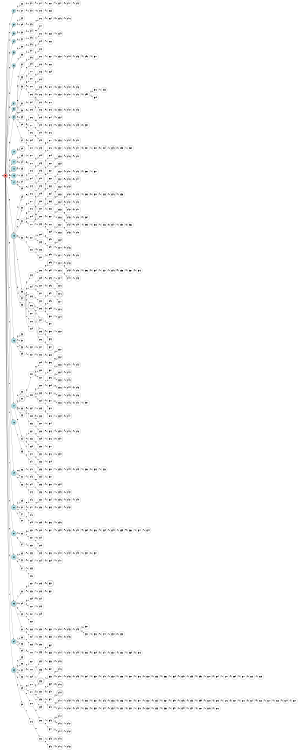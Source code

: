 digraph APTAALF {
__start0 [style = invis, shape = none, label = "", width = 0, height = 0];

rankdir=LR;
size="8,5";

s0 [style="filled", color="black", fillcolor="#ff817b" shape="circle", label="q0"];
s1 [style="filled", color="black", fillcolor="powderblue" shape="circle", label="q1"];
s2 [style="filled", color="black", fillcolor="powderblue" shape="circle", label="q2"];
s3 [style="filled", color="black", fillcolor="powderblue" shape="circle", label="q3"];
s4 [style="filled", color="black", fillcolor="powderblue" shape="circle", label="q4"];
s5 [style="filled", color="black", fillcolor="powderblue" shape="circle", label="q5"];
s6 [style="filled", color="black", fillcolor="powderblue" shape="circle", label="q6"];
s7 [style="filled", color="black", fillcolor="powderblue" shape="circle", label="q7"];
s8 [style="filled", color="black", fillcolor="powderblue" shape="circle", label="q8"];
s9 [style="filled", color="black", fillcolor="powderblue" shape="circle", label="q9"];
s10 [style="filled", color="black", fillcolor="powderblue" shape="circle", label="q10"];
s11 [style="filled", color="black", fillcolor="powderblue" shape="circle", label="q11"];
s12 [style="rounded,filled", color="black", fillcolor="powderblue" shape="doublecircle", label="q12"];
s13 [style="filled", color="black", fillcolor="powderblue" shape="circle", label="q13"];
s14 [style="filled", color="black", fillcolor="powderblue" shape="circle", label="q14"];
s15 [style="rounded,filled", color="black", fillcolor="powderblue" shape="doublecircle", label="q15"];
s16 [style="filled", color="black", fillcolor="powderblue" shape="circle", label="q16"];
s17 [style="filled", color="black", fillcolor="powderblue" shape="circle", label="q17"];
s18 [style="filled", color="black", fillcolor="powderblue" shape="circle", label="q18"];
s19 [style="filled", color="black", fillcolor="powderblue" shape="circle", label="q19"];
s20 [style="filled", color="black", fillcolor="powderblue" shape="circle", label="q20"];
s21 [style="filled", color="black", fillcolor="powderblue" shape="circle", label="q21"];
s22 [style="filled", color="black", fillcolor="powderblue" shape="circle", label="q22"];
s23 [style="rounded,filled", color="black", fillcolor="powderblue" shape="doublecircle", label="q23"];
s24 [style="filled", color="black", fillcolor="powderblue" shape="circle", label="q24"];
s25 [style="filled", color="black", fillcolor="powderblue" shape="circle", label="q25"];
s26 [style="filled", color="black", fillcolor="white" shape="circle", label="q26"];
s27 [style="filled", color="black", fillcolor="white" shape="circle", label="q27"];
s28 [style="filled", color="black", fillcolor="white" shape="circle", label="q28"];
s29 [style="filled", color="black", fillcolor="white" shape="circle", label="q29"];
s30 [style="filled", color="black", fillcolor="white" shape="circle", label="q30"];
s31 [style="filled", color="black", fillcolor="white" shape="circle", label="q31"];
s32 [style="filled", color="black", fillcolor="white" shape="circle", label="q32"];
s33 [style="filled", color="black", fillcolor="white" shape="circle", label="q33"];
s34 [style="filled", color="black", fillcolor="white" shape="circle", label="q34"];
s35 [style="filled", color="black", fillcolor="white" shape="circle", label="q35"];
s36 [style="filled", color="black", fillcolor="white" shape="circle", label="q36"];
s37 [style="filled", color="black", fillcolor="white" shape="circle", label="q37"];
s38 [style="filled", color="black", fillcolor="white" shape="circle", label="q38"];
s39 [style="filled", color="black", fillcolor="white" shape="circle", label="q39"];
s40 [style="filled", color="black", fillcolor="white" shape="circle", label="q40"];
s41 [style="filled", color="black", fillcolor="white" shape="circle", label="q41"];
s42 [style="rounded,filled", color="black", fillcolor="white" shape="doublecircle", label="q42"];
s43 [style="filled", color="black", fillcolor="white" shape="circle", label="q43"];
s44 [style="filled", color="black", fillcolor="white" shape="circle", label="q44"];
s45 [style="filled", color="black", fillcolor="white" shape="circle", label="q45"];
s46 [style="filled", color="black", fillcolor="white" shape="circle", label="q46"];
s47 [style="filled", color="black", fillcolor="white" shape="circle", label="q47"];
s48 [style="filled", color="black", fillcolor="white" shape="circle", label="q48"];
s49 [style="filled", color="black", fillcolor="white" shape="circle", label="q49"];
s50 [style="filled", color="black", fillcolor="white" shape="circle", label="q50"];
s51 [style="filled", color="black", fillcolor="white" shape="circle", label="q51"];
s52 [style="filled", color="black", fillcolor="white" shape="circle", label="q52"];
s53 [style="filled", color="black", fillcolor="white" shape="circle", label="q53"];
s54 [style="filled", color="black", fillcolor="white" shape="circle", label="q54"];
s55 [style="filled", color="black", fillcolor="white" shape="circle", label="q55"];
s56 [style="filled", color="black", fillcolor="white" shape="circle", label="q56"];
s57 [style="filled", color="black", fillcolor="white" shape="circle", label="q57"];
s58 [style="filled", color="black", fillcolor="white" shape="circle", label="q58"];
s59 [style="filled", color="black", fillcolor="white" shape="circle", label="q59"];
s60 [style="filled", color="black", fillcolor="white" shape="circle", label="q60"];
s61 [style="rounded,filled", color="black", fillcolor="white" shape="doublecircle", label="q61"];
s62 [style="filled", color="black", fillcolor="white" shape="circle", label="q62"];
s63 [style="filled", color="black", fillcolor="white" shape="circle", label="q63"];
s64 [style="filled", color="black", fillcolor="white" shape="circle", label="q64"];
s65 [style="filled", color="black", fillcolor="white" shape="circle", label="q65"];
s66 [style="filled", color="black", fillcolor="white" shape="circle", label="q66"];
s67 [style="filled", color="black", fillcolor="white" shape="circle", label="q67"];
s68 [style="filled", color="black", fillcolor="white" shape="circle", label="q68"];
s69 [style="filled", color="black", fillcolor="white" shape="circle", label="q69"];
s70 [style="filled", color="black", fillcolor="white" shape="circle", label="q70"];
s71 [style="filled", color="black", fillcolor="white" shape="circle", label="q71"];
s72 [style="filled", color="black", fillcolor="white" shape="circle", label="q72"];
s73 [style="filled", color="black", fillcolor="white" shape="circle", label="q73"];
s74 [style="filled", color="black", fillcolor="white" shape="circle", label="q74"];
s75 [style="filled", color="black", fillcolor="white" shape="circle", label="q75"];
s76 [style="filled", color="black", fillcolor="white" shape="circle", label="q76"];
s77 [style="filled", color="black", fillcolor="white" shape="circle", label="q77"];
s78 [style="filled", color="black", fillcolor="white" shape="circle", label="q78"];
s79 [style="filled", color="black", fillcolor="white" shape="circle", label="q79"];
s80 [style="filled", color="black", fillcolor="white" shape="circle", label="q80"];
s81 [style="filled", color="black", fillcolor="white" shape="circle", label="q81"];
s82 [style="filled", color="black", fillcolor="white" shape="circle", label="q82"];
s83 [style="filled", color="black", fillcolor="white" shape="circle", label="q83"];
s84 [style="filled", color="black", fillcolor="white" shape="circle", label="q84"];
s85 [style="filled", color="black", fillcolor="white" shape="circle", label="q85"];
s86 [style="filled", color="black", fillcolor="white" shape="circle", label="q86"];
s87 [style="filled", color="black", fillcolor="white" shape="circle", label="q87"];
s88 [style="filled", color="black", fillcolor="white" shape="circle", label="q88"];
s89 [style="filled", color="black", fillcolor="white" shape="circle", label="q89"];
s90 [style="filled", color="black", fillcolor="white" shape="circle", label="q90"];
s91 [style="filled", color="black", fillcolor="white" shape="circle", label="q91"];
s92 [style="filled", color="black", fillcolor="white" shape="circle", label="q92"];
s93 [style="filled", color="black", fillcolor="white" shape="circle", label="q93"];
s94 [style="filled", color="black", fillcolor="white" shape="circle", label="q94"];
s95 [style="filled", color="black", fillcolor="white" shape="circle", label="q95"];
s96 [style="filled", color="black", fillcolor="white" shape="circle", label="q96"];
s97 [style="filled", color="black", fillcolor="white" shape="circle", label="q97"];
s98 [style="filled", color="black", fillcolor="white" shape="circle", label="q98"];
s99 [style="filled", color="black", fillcolor="white" shape="circle", label="q99"];
s100 [style="filled", color="black", fillcolor="white" shape="circle", label="q100"];
s101 [style="filled", color="black", fillcolor="white" shape="circle", label="q101"];
s102 [style="filled", color="black", fillcolor="white" shape="circle", label="q102"];
s103 [style="filled", color="black", fillcolor="white" shape="circle", label="q103"];
s104 [style="filled", color="black", fillcolor="white" shape="circle", label="q104"];
s105 [style="filled", color="black", fillcolor="white" shape="circle", label="q105"];
s106 [style="filled", color="black", fillcolor="white" shape="circle", label="q106"];
s107 [style="filled", color="black", fillcolor="white" shape="circle", label="q107"];
s108 [style="filled", color="black", fillcolor="white" shape="circle", label="q108"];
s109 [style="filled", color="black", fillcolor="white" shape="circle", label="q109"];
s110 [style="filled", color="black", fillcolor="white" shape="circle", label="q110"];
s111 [style="filled", color="black", fillcolor="white" shape="circle", label="q111"];
s112 [style="filled", color="black", fillcolor="white" shape="circle", label="q112"];
s113 [style="filled", color="black", fillcolor="white" shape="circle", label="q113"];
s114 [style="filled", color="black", fillcolor="white" shape="circle", label="q114"];
s115 [style="filled", color="black", fillcolor="white" shape="circle", label="q115"];
s116 [style="filled", color="black", fillcolor="white" shape="circle", label="q116"];
s117 [style="filled", color="black", fillcolor="white" shape="circle", label="q117"];
s118 [style="filled", color="black", fillcolor="white" shape="circle", label="q118"];
s119 [style="filled", color="black", fillcolor="white" shape="circle", label="q119"];
s120 [style="filled", color="black", fillcolor="white" shape="circle", label="q120"];
s121 [style="filled", color="black", fillcolor="white" shape="circle", label="q121"];
s122 [style="filled", color="black", fillcolor="white" shape="circle", label="q122"];
s123 [style="filled", color="black", fillcolor="white" shape="circle", label="q123"];
s124 [style="filled", color="black", fillcolor="white" shape="circle", label="q124"];
s125 [style="filled", color="black", fillcolor="white" shape="circle", label="q125"];
s126 [style="rounded,filled", color="black", fillcolor="white" shape="doublecircle", label="q126"];
s127 [style="filled", color="black", fillcolor="white" shape="circle", label="q127"];
s128 [style="filled", color="black", fillcolor="white" shape="circle", label="q128"];
s129 [style="filled", color="black", fillcolor="white" shape="circle", label="q129"];
s130 [style="filled", color="black", fillcolor="white" shape="circle", label="q130"];
s131 [style="filled", color="black", fillcolor="white" shape="circle", label="q131"];
s132 [style="filled", color="black", fillcolor="white" shape="circle", label="q132"];
s133 [style="filled", color="black", fillcolor="white" shape="circle", label="q133"];
s134 [style="filled", color="black", fillcolor="white" shape="circle", label="q134"];
s135 [style="filled", color="black", fillcolor="white" shape="circle", label="q135"];
s136 [style="filled", color="black", fillcolor="white" shape="circle", label="q136"];
s137 [style="filled", color="black", fillcolor="white" shape="circle", label="q137"];
s138 [style="filled", color="black", fillcolor="white" shape="circle", label="q138"];
s139 [style="filled", color="black", fillcolor="white" shape="circle", label="q139"];
s140 [style="filled", color="black", fillcolor="white" shape="circle", label="q140"];
s141 [style="filled", color="black", fillcolor="white" shape="circle", label="q141"];
s142 [style="filled", color="black", fillcolor="white" shape="circle", label="q142"];
s143 [style="filled", color="black", fillcolor="white" shape="circle", label="q143"];
s144 [style="filled", color="black", fillcolor="white" shape="circle", label="q144"];
s145 [style="filled", color="black", fillcolor="white" shape="circle", label="q145"];
s146 [style="filled", color="black", fillcolor="white" shape="circle", label="q146"];
s147 [style="filled", color="black", fillcolor="white" shape="circle", label="q147"];
s148 [style="filled", color="black", fillcolor="white" shape="circle", label="q148"];
s149 [style="filled", color="black", fillcolor="white" shape="circle", label="q149"];
s150 [style="filled", color="black", fillcolor="white" shape="circle", label="q150"];
s151 [style="filled", color="black", fillcolor="white" shape="circle", label="q151"];
s152 [style="filled", color="black", fillcolor="white" shape="circle", label="q152"];
s153 [style="filled", color="black", fillcolor="white" shape="circle", label="q153"];
s154 [style="filled", color="black", fillcolor="white" shape="circle", label="q154"];
s155 [style="filled", color="black", fillcolor="white" shape="circle", label="q155"];
s156 [style="filled", color="black", fillcolor="white" shape="circle", label="q156"];
s157 [style="filled", color="black", fillcolor="white" shape="circle", label="q157"];
s158 [style="filled", color="black", fillcolor="white" shape="circle", label="q158"];
s159 [style="filled", color="black", fillcolor="white" shape="circle", label="q159"];
s160 [style="filled", color="black", fillcolor="white" shape="circle", label="q160"];
s161 [style="filled", color="black", fillcolor="white" shape="circle", label="q161"];
s162 [style="filled", color="black", fillcolor="white" shape="circle", label="q162"];
s163 [style="filled", color="black", fillcolor="white" shape="circle", label="q163"];
s164 [style="filled", color="black", fillcolor="white" shape="circle", label="q164"];
s165 [style="filled", color="black", fillcolor="white" shape="circle", label="q165"];
s166 [style="filled", color="black", fillcolor="white" shape="circle", label="q166"];
s167 [style="filled", color="black", fillcolor="white" shape="circle", label="q167"];
s168 [style="filled", color="black", fillcolor="white" shape="circle", label="q168"];
s169 [style="filled", color="black", fillcolor="white" shape="circle", label="q169"];
s170 [style="filled", color="black", fillcolor="white" shape="circle", label="q170"];
s171 [style="filled", color="black", fillcolor="white" shape="circle", label="q171"];
s172 [style="filled", color="black", fillcolor="white" shape="circle", label="q172"];
s173 [style="filled", color="black", fillcolor="white" shape="circle", label="q173"];
s174 [style="filled", color="black", fillcolor="white" shape="circle", label="q174"];
s175 [style="filled", color="black", fillcolor="white" shape="circle", label="q175"];
s176 [style="filled", color="black", fillcolor="white" shape="circle", label="q176"];
s177 [style="filled", color="black", fillcolor="white" shape="circle", label="q177"];
s178 [style="filled", color="black", fillcolor="white" shape="circle", label="q178"];
s179 [style="filled", color="black", fillcolor="white" shape="circle", label="q179"];
s180 [style="filled", color="black", fillcolor="white" shape="circle", label="q180"];
s181 [style="filled", color="black", fillcolor="white" shape="circle", label="q181"];
s182 [style="filled", color="black", fillcolor="white" shape="circle", label="q182"];
s183 [style="filled", color="black", fillcolor="white" shape="circle", label="q183"];
s184 [style="filled", color="black", fillcolor="white" shape="circle", label="q184"];
s185 [style="filled", color="black", fillcolor="white" shape="circle", label="q185"];
s186 [style="filled", color="black", fillcolor="white" shape="circle", label="q186"];
s187 [style="filled", color="black", fillcolor="white" shape="circle", label="q187"];
s188 [style="filled", color="black", fillcolor="white" shape="circle", label="q188"];
s189 [style="filled", color="black", fillcolor="white" shape="circle", label="q189"];
s190 [style="filled", color="black", fillcolor="white" shape="circle", label="q190"];
s191 [style="filled", color="black", fillcolor="white" shape="circle", label="q191"];
s192 [style="filled", color="black", fillcolor="white" shape="circle", label="q192"];
s193 [style="filled", color="black", fillcolor="white" shape="circle", label="q193"];
s194 [style="filled", color="black", fillcolor="white" shape="circle", label="q194"];
s195 [style="filled", color="black", fillcolor="white" shape="circle", label="q195"];
s196 [style="filled", color="black", fillcolor="white" shape="circle", label="q196"];
s197 [style="filled", color="black", fillcolor="white" shape="circle", label="q197"];
s198 [style="filled", color="black", fillcolor="white" shape="circle", label="q198"];
s199 [style="filled", color="black", fillcolor="white" shape="circle", label="q199"];
s200 [style="filled", color="black", fillcolor="white" shape="circle", label="q200"];
s201 [style="filled", color="black", fillcolor="white" shape="circle", label="q201"];
s202 [style="filled", color="black", fillcolor="white" shape="circle", label="q202"];
s203 [style="filled", color="black", fillcolor="white" shape="circle", label="q203"];
s204 [style="filled", color="black", fillcolor="white" shape="circle", label="q204"];
s205 [style="filled", color="black", fillcolor="white" shape="circle", label="q205"];
s206 [style="filled", color="black", fillcolor="white" shape="circle", label="q206"];
s207 [style="filled", color="black", fillcolor="white" shape="circle", label="q207"];
s208 [style="filled", color="black", fillcolor="white" shape="circle", label="q208"];
s209 [style="filled", color="black", fillcolor="white" shape="circle", label="q209"];
s210 [style="filled", color="black", fillcolor="white" shape="circle", label="q210"];
s211 [style="filled", color="black", fillcolor="white" shape="circle", label="q211"];
s212 [style="filled", color="black", fillcolor="white" shape="circle", label="q212"];
s213 [style="filled", color="black", fillcolor="white" shape="circle", label="q213"];
s214 [style="filled", color="black", fillcolor="white" shape="circle", label="q214"];
s215 [style="rounded,filled", color="black", fillcolor="white" shape="doublecircle", label="q215"];
s216 [style="filled", color="black", fillcolor="white" shape="circle", label="q216"];
s217 [style="filled", color="black", fillcolor="white" shape="circle", label="q217"];
s218 [style="filled", color="black", fillcolor="white" shape="circle", label="q218"];
s219 [style="filled", color="black", fillcolor="white" shape="circle", label="q219"];
s220 [style="filled", color="black", fillcolor="white" shape="circle", label="q220"];
s221 [style="filled", color="black", fillcolor="white" shape="circle", label="q221"];
s222 [style="filled", color="black", fillcolor="white" shape="circle", label="q222"];
s223 [style="filled", color="black", fillcolor="white" shape="circle", label="q223"];
s224 [style="filled", color="black", fillcolor="white" shape="circle", label="q224"];
s225 [style="filled", color="black", fillcolor="white" shape="circle", label="q225"];
s226 [style="filled", color="black", fillcolor="white" shape="circle", label="q226"];
s227 [style="filled", color="black", fillcolor="white" shape="circle", label="q227"];
s228 [style="filled", color="black", fillcolor="white" shape="circle", label="q228"];
s229 [style="filled", color="black", fillcolor="white" shape="circle", label="q229"];
s230 [style="filled", color="black", fillcolor="white" shape="circle", label="q230"];
s231 [style="filled", color="black", fillcolor="white" shape="circle", label="q231"];
s232 [style="filled", color="black", fillcolor="white" shape="circle", label="q232"];
s233 [style="filled", color="black", fillcolor="white" shape="circle", label="q233"];
s234 [style="filled", color="black", fillcolor="white" shape="circle", label="q234"];
s235 [style="filled", color="black", fillcolor="white" shape="circle", label="q235"];
s236 [style="filled", color="black", fillcolor="white" shape="circle", label="q236"];
s237 [style="filled", color="black", fillcolor="white" shape="circle", label="q237"];
s238 [style="filled", color="black", fillcolor="white" shape="circle", label="q238"];
s239 [style="filled", color="black", fillcolor="white" shape="circle", label="q239"];
s240 [style="filled", color="black", fillcolor="white" shape="circle", label="q240"];
s241 [style="filled", color="black", fillcolor="white" shape="circle", label="q241"];
s242 [style="filled", color="black", fillcolor="white" shape="circle", label="q242"];
s243 [style="filled", color="black", fillcolor="white" shape="circle", label="q243"];
s244 [style="filled", color="black", fillcolor="white" shape="circle", label="q244"];
s245 [style="filled", color="black", fillcolor="white" shape="circle", label="q245"];
s246 [style="filled", color="black", fillcolor="white" shape="circle", label="q246"];
s247 [style="filled", color="black", fillcolor="white" shape="circle", label="q247"];
s248 [style="filled", color="black", fillcolor="white" shape="circle", label="q248"];
s249 [style="filled", color="black", fillcolor="white" shape="circle", label="q249"];
s250 [style="filled", color="black", fillcolor="white" shape="circle", label="q250"];
s251 [style="filled", color="black", fillcolor="white" shape="circle", label="q251"];
s252 [style="filled", color="black", fillcolor="white" shape="circle", label="q252"];
s253 [style="filled", color="black", fillcolor="white" shape="circle", label="q253"];
s254 [style="filled", color="black", fillcolor="white" shape="circle", label="q254"];
s255 [style="filled", color="black", fillcolor="white" shape="circle", label="q255"];
s256 [style="rounded,filled", color="black", fillcolor="white" shape="doublecircle", label="q256"];
s257 [style="filled", color="black", fillcolor="white" shape="circle", label="q257"];
s258 [style="filled", color="black", fillcolor="white" shape="circle", label="q258"];
s259 [style="filled", color="black", fillcolor="white" shape="circle", label="q259"];
s260 [style="filled", color="black", fillcolor="white" shape="circle", label="q260"];
s261 [style="filled", color="black", fillcolor="white" shape="circle", label="q261"];
s262 [style="filled", color="black", fillcolor="white" shape="circle", label="q262"];
s263 [style="filled", color="black", fillcolor="white" shape="circle", label="q263"];
s264 [style="filled", color="black", fillcolor="white" shape="circle", label="q264"];
s265 [style="filled", color="black", fillcolor="white" shape="circle", label="q265"];
s266 [style="filled", color="black", fillcolor="white" shape="circle", label="q266"];
s267 [style="filled", color="black", fillcolor="white" shape="circle", label="q267"];
s268 [style="filled", color="black", fillcolor="white" shape="circle", label="q268"];
s269 [style="filled", color="black", fillcolor="white" shape="circle", label="q269"];
s270 [style="filled", color="black", fillcolor="white" shape="circle", label="q270"];
s271 [style="filled", color="black", fillcolor="white" shape="circle", label="q271"];
s272 [style="filled", color="black", fillcolor="white" shape="circle", label="q272"];
s273 [style="filled", color="black", fillcolor="white" shape="circle", label="q273"];
s274 [style="filled", color="black", fillcolor="white" shape="circle", label="q274"];
s275 [style="filled", color="black", fillcolor="white" shape="circle", label="q275"];
s276 [style="filled", color="black", fillcolor="white" shape="circle", label="q276"];
s277 [style="filled", color="black", fillcolor="white" shape="circle", label="q277"];
s278 [style="filled", color="black", fillcolor="white" shape="circle", label="q278"];
s279 [style="filled", color="black", fillcolor="white" shape="circle", label="q279"];
s280 [style="filled", color="black", fillcolor="white" shape="circle", label="q280"];
s281 [style="filled", color="black", fillcolor="white" shape="circle", label="q281"];
s282 [style="filled", color="black", fillcolor="white" shape="circle", label="q282"];
s283 [style="filled", color="black", fillcolor="white" shape="circle", label="q283"];
s284 [style="filled", color="black", fillcolor="white" shape="circle", label="q284"];
s285 [style="filled", color="black", fillcolor="white" shape="circle", label="q285"];
s286 [style="filled", color="black", fillcolor="white" shape="circle", label="q286"];
s287 [style="filled", color="black", fillcolor="white" shape="circle", label="q287"];
s288 [style="filled", color="black", fillcolor="white" shape="circle", label="q288"];
s289 [style="filled", color="black", fillcolor="white" shape="circle", label="q289"];
s290 [style="filled", color="black", fillcolor="white" shape="circle", label="q290"];
s291 [style="filled", color="black", fillcolor="white" shape="circle", label="q291"];
s292 [style="filled", color="black", fillcolor="white" shape="circle", label="q292"];
s293 [style="rounded,filled", color="black", fillcolor="white" shape="doublecircle", label="q293"];
s294 [style="filled", color="black", fillcolor="white" shape="circle", label="q294"];
s295 [style="filled", color="black", fillcolor="white" shape="circle", label="q295"];
s296 [style="filled", color="black", fillcolor="white" shape="circle", label="q296"];
s297 [style="filled", color="black", fillcolor="white" shape="circle", label="q297"];
s298 [style="filled", color="black", fillcolor="white" shape="circle", label="q298"];
s299 [style="filled", color="black", fillcolor="white" shape="circle", label="q299"];
s300 [style="filled", color="black", fillcolor="white" shape="circle", label="q300"];
s301 [style="filled", color="black", fillcolor="white" shape="circle", label="q301"];
s302 [style="filled", color="black", fillcolor="white" shape="circle", label="q302"];
s303 [style="filled", color="black", fillcolor="white" shape="circle", label="q303"];
s304 [style="rounded,filled", color="black", fillcolor="white" shape="doublecircle", label="q304"];
s305 [style="filled", color="black", fillcolor="white" shape="circle", label="q305"];
s306 [style="filled", color="black", fillcolor="white" shape="circle", label="q306"];
s307 [style="filled", color="black", fillcolor="white" shape="circle", label="q307"];
s308 [style="filled", color="black", fillcolor="white" shape="circle", label="q308"];
s309 [style="filled", color="black", fillcolor="white" shape="circle", label="q309"];
s310 [style="filled", color="black", fillcolor="white" shape="circle", label="q310"];
s311 [style="filled", color="black", fillcolor="white" shape="circle", label="q311"];
s312 [style="filled", color="black", fillcolor="white" shape="circle", label="q312"];
s313 [style="filled", color="black", fillcolor="white" shape="circle", label="q313"];
s314 [style="filled", color="black", fillcolor="white" shape="circle", label="q314"];
s315 [style="filled", color="black", fillcolor="white" shape="circle", label="q315"];
s316 [style="filled", color="black", fillcolor="white" shape="circle", label="q316"];
s317 [style="filled", color="black", fillcolor="white" shape="circle", label="q317"];
s318 [style="filled", color="black", fillcolor="white" shape="circle", label="q318"];
s319 [style="filled", color="black", fillcolor="white" shape="circle", label="q319"];
s320 [style="filled", color="black", fillcolor="white" shape="circle", label="q320"];
s321 [style="filled", color="black", fillcolor="white" shape="circle", label="q321"];
s322 [style="filled", color="black", fillcolor="white" shape="circle", label="q322"];
s323 [style="filled", color="black", fillcolor="white" shape="circle", label="q323"];
s324 [style="filled", color="black", fillcolor="white" shape="circle", label="q324"];
s325 [style="filled", color="black", fillcolor="white" shape="circle", label="q325"];
s326 [style="filled", color="black", fillcolor="white" shape="circle", label="q326"];
s327 [style="filled", color="black", fillcolor="white" shape="circle", label="q327"];
s328 [style="filled", color="black", fillcolor="white" shape="circle", label="q328"];
s329 [style="filled", color="black", fillcolor="white" shape="circle", label="q329"];
s330 [style="rounded,filled", color="black", fillcolor="white" shape="doublecircle", label="q330"];
s331 [style="filled", color="black", fillcolor="white" shape="circle", label="q331"];
s332 [style="filled", color="black", fillcolor="white" shape="circle", label="q332"];
s333 [style="filled", color="black", fillcolor="white" shape="circle", label="q333"];
s334 [style="filled", color="black", fillcolor="white" shape="circle", label="q334"];
s335 [style="filled", color="black", fillcolor="white" shape="circle", label="q335"];
s336 [style="filled", color="black", fillcolor="white" shape="circle", label="q336"];
s337 [style="filled", color="black", fillcolor="white" shape="circle", label="q337"];
s338 [style="filled", color="black", fillcolor="white" shape="circle", label="q338"];
s339 [style="filled", color="black", fillcolor="white" shape="circle", label="q339"];
s340 [style="filled", color="black", fillcolor="white" shape="circle", label="q340"];
s341 [style="filled", color="black", fillcolor="white" shape="circle", label="q341"];
s342 [style="filled", color="black", fillcolor="white" shape="circle", label="q342"];
s343 [style="filled", color="black", fillcolor="white" shape="circle", label="q343"];
s344 [style="filled", color="black", fillcolor="white" shape="circle", label="q344"];
s345 [style="filled", color="black", fillcolor="white" shape="circle", label="q345"];
s346 [style="filled", color="black", fillcolor="white" shape="circle", label="q346"];
s347 [style="filled", color="black", fillcolor="white" shape="circle", label="q347"];
s348 [style="filled", color="black", fillcolor="white" shape="circle", label="q348"];
s349 [style="filled", color="black", fillcolor="white" shape="circle", label="q349"];
s350 [style="filled", color="black", fillcolor="white" shape="circle", label="q350"];
s351 [style="filled", color="black", fillcolor="white" shape="circle", label="q351"];
s352 [style="filled", color="black", fillcolor="white" shape="circle", label="q352"];
s353 [style="filled", color="black", fillcolor="white" shape="circle", label="q353"];
s354 [style="filled", color="black", fillcolor="white" shape="circle", label="q354"];
s355 [style="filled", color="black", fillcolor="white" shape="circle", label="q355"];
s356 [style="filled", color="black", fillcolor="white" shape="circle", label="q356"];
s357 [style="filled", color="black", fillcolor="white" shape="circle", label="q357"];
s358 [style="filled", color="black", fillcolor="white" shape="circle", label="q358"];
s359 [style="filled", color="black", fillcolor="white" shape="circle", label="q359"];
s360 [style="filled", color="black", fillcolor="white" shape="circle", label="q360"];
s361 [style="filled", color="black", fillcolor="white" shape="circle", label="q361"];
s362 [style="filled", color="black", fillcolor="white" shape="circle", label="q362"];
s363 [style="filled", color="black", fillcolor="white" shape="circle", label="q363"];
s364 [style="filled", color="black", fillcolor="white" shape="circle", label="q364"];
s365 [style="filled", color="black", fillcolor="white" shape="circle", label="q365"];
s366 [style="filled", color="black", fillcolor="white" shape="circle", label="q366"];
s367 [style="filled", color="black", fillcolor="white" shape="circle", label="q367"];
s368 [style="filled", color="black", fillcolor="white" shape="circle", label="q368"];
s369 [style="filled", color="black", fillcolor="white" shape="circle", label="q369"];
s370 [style="filled", color="black", fillcolor="white" shape="circle", label="q370"];
s371 [style="filled", color="black", fillcolor="white" shape="circle", label="q371"];
s372 [style="filled", color="black", fillcolor="white" shape="circle", label="q372"];
s373 [style="filled", color="black", fillcolor="white" shape="circle", label="q373"];
s374 [style="filled", color="black", fillcolor="white" shape="circle", label="q374"];
s375 [style="filled", color="black", fillcolor="white" shape="circle", label="q375"];
s376 [style="rounded,filled", color="black", fillcolor="white" shape="doublecircle", label="q376"];
s377 [style="filled", color="black", fillcolor="white" shape="circle", label="q377"];
s378 [style="filled", color="black", fillcolor="white" shape="circle", label="q378"];
s379 [style="filled", color="black", fillcolor="white" shape="circle", label="q379"];
s380 [style="filled", color="black", fillcolor="white" shape="circle", label="q380"];
s381 [style="filled", color="black", fillcolor="white" shape="circle", label="q381"];
s382 [style="filled", color="black", fillcolor="white" shape="circle", label="q382"];
s383 [style="filled", color="black", fillcolor="white" shape="circle", label="q383"];
s384 [style="filled", color="black", fillcolor="white" shape="circle", label="q384"];
s385 [style="filled", color="black", fillcolor="white" shape="circle", label="q385"];
s386 [style="filled", color="black", fillcolor="white" shape="circle", label="q386"];
s387 [style="filled", color="black", fillcolor="white" shape="circle", label="q387"];
s388 [style="filled", color="black", fillcolor="white" shape="circle", label="q388"];
s389 [style="filled", color="black", fillcolor="white" shape="circle", label="q389"];
s390 [style="filled", color="black", fillcolor="white" shape="circle", label="q390"];
s391 [style="filled", color="black", fillcolor="white" shape="circle", label="q391"];
s392 [style="filled", color="black", fillcolor="white" shape="circle", label="q392"];
s393 [style="filled", color="black", fillcolor="white" shape="circle", label="q393"];
s394 [style="filled", color="black", fillcolor="white" shape="circle", label="q394"];
s395 [style="filled", color="black", fillcolor="white" shape="circle", label="q395"];
s396 [style="filled", color="black", fillcolor="white" shape="circle", label="q396"];
s397 [style="filled", color="black", fillcolor="white" shape="circle", label="q397"];
s398 [style="filled", color="black", fillcolor="white" shape="circle", label="q398"];
s399 [style="filled", color="black", fillcolor="white" shape="circle", label="q399"];
s400 [style="filled", color="black", fillcolor="white" shape="circle", label="q400"];
s401 [style="filled", color="black", fillcolor="white" shape="circle", label="q401"];
s402 [style="filled", color="black", fillcolor="white" shape="circle", label="q402"];
s403 [style="filled", color="black", fillcolor="white" shape="circle", label="q403"];
s404 [style="filled", color="black", fillcolor="white" shape="circle", label="q404"];
s405 [style="filled", color="black", fillcolor="white" shape="circle", label="q405"];
s406 [style="filled", color="black", fillcolor="white" shape="circle", label="q406"];
s407 [style="filled", color="black", fillcolor="white" shape="circle", label="q407"];
s408 [style="rounded,filled", color="black", fillcolor="white" shape="doublecircle", label="q408"];
s409 [style="rounded,filled", color="black", fillcolor="white" shape="doublecircle", label="q409"];
s410 [style="filled", color="black", fillcolor="white" shape="circle", label="q410"];
s411 [style="filled", color="black", fillcolor="white" shape="circle", label="q411"];
s412 [style="filled", color="black", fillcolor="white" shape="circle", label="q412"];
s413 [style="filled", color="black", fillcolor="white" shape="circle", label="q413"];
s414 [style="filled", color="black", fillcolor="white" shape="circle", label="q414"];
s415 [style="filled", color="black", fillcolor="white" shape="circle", label="q415"];
s416 [style="filled", color="black", fillcolor="white" shape="circle", label="q416"];
s417 [style="filled", color="black", fillcolor="white" shape="circle", label="q417"];
s418 [style="filled", color="black", fillcolor="white" shape="circle", label="q418"];
s419 [style="filled", color="black", fillcolor="white" shape="circle", label="q419"];
s420 [style="filled", color="black", fillcolor="white" shape="circle", label="q420"];
s421 [style="filled", color="black", fillcolor="white" shape="circle", label="q421"];
s422 [style="filled", color="black", fillcolor="white" shape="circle", label="q422"];
s423 [style="filled", color="black", fillcolor="white" shape="circle", label="q423"];
s424 [style="filled", color="black", fillcolor="white" shape="circle", label="q424"];
s425 [style="filled", color="black", fillcolor="white" shape="circle", label="q425"];
s426 [style="filled", color="black", fillcolor="white" shape="circle", label="q426"];
s427 [style="filled", color="black", fillcolor="white" shape="circle", label="q427"];
s428 [style="filled", color="black", fillcolor="white" shape="circle", label="q428"];
s429 [style="filled", color="black", fillcolor="white" shape="circle", label="q429"];
s430 [style="filled", color="black", fillcolor="white" shape="circle", label="q430"];
s431 [style="filled", color="black", fillcolor="white" shape="circle", label="q431"];
s432 [style="filled", color="black", fillcolor="white" shape="circle", label="q432"];
s433 [style="filled", color="black", fillcolor="white" shape="circle", label="q433"];
s434 [style="filled", color="black", fillcolor="white" shape="circle", label="q434"];
s435 [style="filled", color="black", fillcolor="white" shape="circle", label="q435"];
s436 [style="filled", color="black", fillcolor="white" shape="circle", label="q436"];
s437 [style="filled", color="black", fillcolor="white" shape="circle", label="q437"];
s438 [style="filled", color="black", fillcolor="white" shape="circle", label="q438"];
s439 [style="filled", color="black", fillcolor="white" shape="circle", label="q439"];
s440 [style="filled", color="black", fillcolor="white" shape="circle", label="q440"];
s441 [style="filled", color="black", fillcolor="white" shape="circle", label="q441"];
s442 [style="filled", color="black", fillcolor="white" shape="circle", label="q442"];
s443 [style="filled", color="black", fillcolor="white" shape="circle", label="q443"];
s444 [style="filled", color="black", fillcolor="white" shape="circle", label="q444"];
s445 [style="filled", color="black", fillcolor="white" shape="circle", label="q445"];
s446 [style="filled", color="black", fillcolor="white" shape="circle", label="q446"];
s447 [style="filled", color="black", fillcolor="white" shape="circle", label="q447"];
s448 [style="filled", color="black", fillcolor="white" shape="circle", label="q448"];
s449 [style="filled", color="black", fillcolor="white" shape="circle", label="q449"];
s450 [style="filled", color="black", fillcolor="white" shape="circle", label="q450"];
s451 [style="filled", color="black", fillcolor="white" shape="circle", label="q451"];
s452 [style="filled", color="black", fillcolor="white" shape="circle", label="q452"];
s453 [style="filled", color="black", fillcolor="white" shape="circle", label="q453"];
s454 [style="filled", color="black", fillcolor="white" shape="circle", label="q454"];
s455 [style="filled", color="black", fillcolor="white" shape="circle", label="q455"];
s456 [style="filled", color="black", fillcolor="white" shape="circle", label="q456"];
s457 [style="filled", color="black", fillcolor="white" shape="circle", label="q457"];
s458 [style="filled", color="black", fillcolor="white" shape="circle", label="q458"];
s459 [style="filled", color="black", fillcolor="white" shape="circle", label="q459"];
s460 [style="filled", color="black", fillcolor="white" shape="circle", label="q460"];
s461 [style="filled", color="black", fillcolor="white" shape="circle", label="q461"];
s462 [style="filled", color="black", fillcolor="white" shape="circle", label="q462"];
s463 [style="filled", color="black", fillcolor="white" shape="circle", label="q463"];
s464 [style="filled", color="black", fillcolor="white" shape="circle", label="q464"];
s465 [style="filled", color="black", fillcolor="white" shape="circle", label="q465"];
s466 [style="filled", color="black", fillcolor="white" shape="circle", label="q466"];
s467 [style="filled", color="black", fillcolor="white" shape="circle", label="q467"];
s468 [style="filled", color="black", fillcolor="white" shape="circle", label="q468"];
s469 [style="filled", color="black", fillcolor="white" shape="circle", label="q469"];
s470 [style="filled", color="black", fillcolor="white" shape="circle", label="q470"];
s471 [style="filled", color="black", fillcolor="white" shape="circle", label="q471"];
s472 [style="filled", color="black", fillcolor="white" shape="circle", label="q472"];
s473 [style="filled", color="black", fillcolor="white" shape="circle", label="q473"];
s474 [style="filled", color="black", fillcolor="white" shape="circle", label="q474"];
s475 [style="filled", color="black", fillcolor="white" shape="circle", label="q475"];
s476 [style="filled", color="black", fillcolor="white" shape="circle", label="q476"];
s477 [style="filled", color="black", fillcolor="white" shape="circle", label="q477"];
s478 [style="filled", color="black", fillcolor="white" shape="circle", label="q478"];
s479 [style="filled", color="black", fillcolor="white" shape="circle", label="q479"];
s480 [style="filled", color="black", fillcolor="white" shape="circle", label="q480"];
s481 [style="filled", color="black", fillcolor="white" shape="circle", label="q481"];
s482 [style="filled", color="black", fillcolor="white" shape="circle", label="q482"];
s483 [style="filled", color="black", fillcolor="white" shape="circle", label="q483"];
s484 [style="filled", color="black", fillcolor="white" shape="circle", label="q484"];
s485 [style="filled", color="black", fillcolor="white" shape="circle", label="q485"];
s486 [style="filled", color="black", fillcolor="white" shape="circle", label="q486"];
s487 [style="filled", color="black", fillcolor="white" shape="circle", label="q487"];
s488 [style="filled", color="black", fillcolor="white" shape="circle", label="q488"];
s489 [style="filled", color="black", fillcolor="white" shape="circle", label="q489"];
s490 [style="filled", color="black", fillcolor="white" shape="circle", label="q490"];
s491 [style="filled", color="black", fillcolor="white" shape="circle", label="q491"];
s492 [style="filled", color="black", fillcolor="white" shape="circle", label="q492"];
s493 [style="filled", color="black", fillcolor="white" shape="circle", label="q493"];
s494 [style="filled", color="black", fillcolor="white" shape="circle", label="q494"];
s495 [style="filled", color="black", fillcolor="white" shape="circle", label="q495"];
s496 [style="filled", color="black", fillcolor="white" shape="circle", label="q496"];
s497 [style="filled", color="black", fillcolor="white" shape="circle", label="q497"];
s498 [style="filled", color="black", fillcolor="white" shape="circle", label="q498"];
s499 [style="filled", color="black", fillcolor="white" shape="circle", label="q499"];
s500 [style="filled", color="black", fillcolor="white" shape="circle", label="q500"];
s501 [style="filled", color="black", fillcolor="white" shape="circle", label="q501"];
s502 [style="filled", color="black", fillcolor="white" shape="circle", label="q502"];
s503 [style="filled", color="black", fillcolor="white" shape="circle", label="q503"];
s504 [style="filled", color="black", fillcolor="white" shape="circle", label="q504"];
s505 [style="filled", color="black", fillcolor="white" shape="circle", label="q505"];
s506 [style="filled", color="black", fillcolor="white" shape="circle", label="q506"];
s507 [style="filled", color="black", fillcolor="white" shape="circle", label="q507"];
s508 [style="filled", color="black", fillcolor="white" shape="circle", label="q508"];
s509 [style="filled", color="black", fillcolor="white" shape="circle", label="q509"];
s510 [style="filled", color="black", fillcolor="white" shape="circle", label="q510"];
s511 [style="filled", color="black", fillcolor="white" shape="circle", label="q511"];
s512 [style="filled", color="black", fillcolor="white" shape="circle", label="q512"];
s513 [style="filled", color="black", fillcolor="white" shape="circle", label="q513"];
s514 [style="filled", color="black", fillcolor="white" shape="circle", label="q514"];
s515 [style="filled", color="black", fillcolor="white" shape="circle", label="q515"];
s516 [style="filled", color="black", fillcolor="white" shape="circle", label="q516"];
s517 [style="filled", color="black", fillcolor="white" shape="circle", label="q517"];
s518 [style="filled", color="black", fillcolor="white" shape="circle", label="q518"];
s519 [style="filled", color="black", fillcolor="white" shape="circle", label="q519"];
s520 [style="filled", color="black", fillcolor="white" shape="circle", label="q520"];
s521 [style="filled", color="black", fillcolor="white" shape="circle", label="q521"];
s522 [style="filled", color="black", fillcolor="white" shape="circle", label="q522"];
s523 [style="filled", color="black", fillcolor="white" shape="circle", label="q523"];
s524 [style="filled", color="black", fillcolor="white" shape="circle", label="q524"];
s525 [style="filled", color="black", fillcolor="white" shape="circle", label="q525"];
s526 [style="filled", color="black", fillcolor="white" shape="circle", label="q526"];
s527 [style="filled", color="black", fillcolor="white" shape="circle", label="q527"];
s528 [style="filled", color="black", fillcolor="white" shape="circle", label="q528"];
s529 [style="filled", color="black", fillcolor="white" shape="circle", label="q529"];
s530 [style="filled", color="black", fillcolor="white" shape="circle", label="q530"];
s531 [style="filled", color="black", fillcolor="white" shape="circle", label="q531"];
s532 [style="filled", color="black", fillcolor="white" shape="circle", label="q532"];
s533 [style="filled", color="black", fillcolor="white" shape="circle", label="q533"];
s534 [style="filled", color="black", fillcolor="white" shape="circle", label="q534"];
s535 [style="filled", color="black", fillcolor="white" shape="circle", label="q535"];
s536 [style="filled", color="black", fillcolor="white" shape="circle", label="q536"];
s537 [style="filled", color="black", fillcolor="white" shape="circle", label="q537"];
s538 [style="filled", color="black", fillcolor="white" shape="circle", label="q538"];
s539 [style="filled", color="black", fillcolor="white" shape="circle", label="q539"];
s540 [style="filled", color="black", fillcolor="white" shape="circle", label="q540"];
s541 [style="filled", color="black", fillcolor="white" shape="circle", label="q541"];
s542 [style="filled", color="black", fillcolor="white" shape="circle", label="q542"];
s543 [style="filled", color="black", fillcolor="white" shape="circle", label="q543"];
s544 [style="filled", color="black", fillcolor="white" shape="circle", label="q544"];
s545 [style="filled", color="black", fillcolor="white" shape="circle", label="q545"];
s546 [style="filled", color="black", fillcolor="white" shape="circle", label="q546"];
s547 [style="filled", color="black", fillcolor="white" shape="circle", label="q547"];
s548 [style="filled", color="black", fillcolor="white" shape="circle", label="q548"];
s549 [style="filled", color="black", fillcolor="white" shape="circle", label="q549"];
s550 [style="filled", color="black", fillcolor="white" shape="circle", label="q550"];
s551 [style="filled", color="black", fillcolor="white" shape="circle", label="q551"];
s552 [style="filled", color="black", fillcolor="white" shape="circle", label="q552"];
s553 [style="filled", color="black", fillcolor="white" shape="circle", label="q553"];
s554 [style="filled", color="black", fillcolor="white" shape="circle", label="q554"];
s555 [style="filled", color="black", fillcolor="white" shape="circle", label="q555"];
s556 [style="filled", color="black", fillcolor="white" shape="circle", label="q556"];
s557 [style="filled", color="black", fillcolor="white" shape="circle", label="q557"];
s558 [style="filled", color="black", fillcolor="white" shape="circle", label="q558"];
s559 [style="filled", color="black", fillcolor="white" shape="circle", label="q559"];
s560 [style="filled", color="black", fillcolor="white" shape="circle", label="q560"];
s561 [style="filled", color="black", fillcolor="white" shape="circle", label="q561"];
s562 [style="filled", color="black", fillcolor="white" shape="circle", label="q562"];
s563 [style="filled", color="black", fillcolor="white" shape="circle", label="q563"];
s564 [style="filled", color="black", fillcolor="white" shape="circle", label="q564"];
s565 [style="filled", color="black", fillcolor="white" shape="circle", label="q565"];
s566 [style="filled", color="black", fillcolor="white" shape="circle", label="q566"];
s567 [style="filled", color="black", fillcolor="white" shape="circle", label="q567"];
s568 [style="filled", color="black", fillcolor="white" shape="circle", label="q568"];
s569 [style="filled", color="black", fillcolor="white" shape="circle", label="q569"];
s570 [style="filled", color="black", fillcolor="white" shape="circle", label="q570"];
s571 [style="filled", color="black", fillcolor="white" shape="circle", label="q571"];
s572 [style="filled", color="black", fillcolor="white" shape="circle", label="q572"];
s573 [style="filled", color="black", fillcolor="white" shape="circle", label="q573"];
s574 [style="filled", color="black", fillcolor="white" shape="circle", label="q574"];
s575 [style="filled", color="black", fillcolor="white" shape="circle", label="q575"];
s576 [style="filled", color="black", fillcolor="white" shape="circle", label="q576"];
s577 [style="filled", color="black", fillcolor="white" shape="circle", label="q577"];
s578 [style="filled", color="black", fillcolor="white" shape="circle", label="q578"];
s579 [style="filled", color="black", fillcolor="white" shape="circle", label="q579"];
s580 [style="filled", color="black", fillcolor="white" shape="circle", label="q580"];
s581 [style="filled", color="black", fillcolor="white" shape="circle", label="q581"];
s582 [style="filled", color="black", fillcolor="white" shape="circle", label="q582"];
s583 [style="filled", color="black", fillcolor="white" shape="circle", label="q583"];
s584 [style="filled", color="black", fillcolor="white" shape="circle", label="q584"];
s585 [style="filled", color="black", fillcolor="white" shape="circle", label="q585"];
s586 [style="filled", color="black", fillcolor="white" shape="circle", label="q586"];
s587 [style="filled", color="black", fillcolor="white" shape="circle", label="q587"];
s588 [style="filled", color="black", fillcolor="white" shape="circle", label="q588"];
s589 [style="filled", color="black", fillcolor="white" shape="circle", label="q589"];
s590 [style="filled", color="black", fillcolor="white" shape="circle", label="q590"];
s591 [style="filled", color="black", fillcolor="white" shape="circle", label="q591"];
s592 [style="filled", color="black", fillcolor="white" shape="circle", label="q592"];
s593 [style="filled", color="black", fillcolor="white" shape="circle", label="q593"];
s594 [style="filled", color="black", fillcolor="white" shape="circle", label="q594"];
s595 [style="filled", color="black", fillcolor="white" shape="circle", label="q595"];
s596 [style="filled", color="black", fillcolor="white" shape="circle", label="q596"];
s597 [style="filled", color="black", fillcolor="white" shape="circle", label="q597"];
s598 [style="filled", color="black", fillcolor="white" shape="circle", label="q598"];
s599 [style="filled", color="black", fillcolor="white" shape="circle", label="q599"];
s600 [style="filled", color="black", fillcolor="white" shape="circle", label="q600"];
s601 [style="filled", color="black", fillcolor="white" shape="circle", label="q601"];
s602 [style="filled", color="black", fillcolor="white" shape="circle", label="q602"];
s603 [style="filled", color="black", fillcolor="white" shape="circle", label="q603"];
s604 [style="filled", color="black", fillcolor="white" shape="circle", label="q604"];
s605 [style="filled", color="black", fillcolor="white" shape="circle", label="q605"];
s606 [style="filled", color="black", fillcolor="white" shape="circle", label="q606"];
s607 [style="filled", color="black", fillcolor="white" shape="circle", label="q607"];
s608 [style="filled", color="black", fillcolor="white" shape="circle", label="q608"];
s609 [style="filled", color="black", fillcolor="white" shape="circle", label="q609"];
s610 [style="filled", color="black", fillcolor="white" shape="circle", label="q610"];
s611 [style="filled", color="black", fillcolor="white" shape="circle", label="q611"];
s612 [style="filled", color="black", fillcolor="white" shape="circle", label="q612"];
s613 [style="filled", color="black", fillcolor="white" shape="circle", label="q613"];
s614 [style="filled", color="black", fillcolor="white" shape="circle", label="q614"];
s615 [style="filled", color="black", fillcolor="white" shape="circle", label="q615"];
s616 [style="filled", color="black", fillcolor="white" shape="circle", label="q616"];
s617 [style="filled", color="black", fillcolor="white" shape="circle", label="q617"];
s618 [style="filled", color="black", fillcolor="white" shape="circle", label="q618"];
s619 [style="filled", color="black", fillcolor="white" shape="circle", label="q619"];
s620 [style="filled", color="black", fillcolor="white" shape="circle", label="q620"];
subgraph cluster_main { 
	graph [pad=".75", ranksep="0.15", nodesep="0.15"];
	 style=invis; 
	__start0 -> s0 [penwidth=2];
}
s0 -> s1 [label="0"];
s0 -> s2 [label="2"];
s0 -> s3 [label="4"];
s0 -> s4 [label="5"];
s0 -> s5 [label="8"];
s0 -> s6 [label="b"];
s0 -> s7 [label="d"];
s0 -> s8 [label="f"];
s0 -> s9 [label="g"];
s0 -> s10 [label="h"];
s0 -> s11 [label="j"];
s0 -> s12 [label="k"];
s0 -> s13 [label="m"];
s0 -> s14 [label="n"];
s0 -> s15 [label="p"];
s0 -> s16 [label="q"];
s0 -> s17 [label="r"];
s0 -> s18 [label="s"];
s0 -> s19 [label="t"];
s0 -> s20 [label="u"];
s0 -> s21 [label="v"];
s0 -> s22 [label="w"];
s0 -> s23 [label="x"];
s0 -> s24 [label="y"];
s0 -> s25 [label="z"];
s1 -> s26 [label="2"];
s1 -> s27 [label="8"];
s2 -> s28 [label="0"];
s2 -> s29 [label="8"];
s3 -> s30 [label="5"];
s4 -> s31 [label="h"];
s5 -> s32 [label="b"];
s6 -> s33 [label="c"];
s8 -> s34 [label="c"];
s8 -> s35 [label="g"];
s9 -> s36 [label="e"];
s9 -> s37 [label="f"];
s9 -> s38 [label="m"];
s9 -> s39 [label="p"];
s9 -> s40 [label="s"];
s9 -> s41 [label="u"];
s10 -> s42 [label="5"];
s11 -> s43 [label="h"];
s11 -> s44 [label="q"];
s12 -> s45 [label="5"];
s13 -> s46 [label="r"];
s14 -> s47 [label="p"];
s14 -> s48 [label="q"];
s15 -> s49 [label="k"];
s15 -> s50 [label="m"];
s15 -> s51 [label="n"];
s15 -> s52 [label="q"];
s15 -> s53 [label="r"];
s15 -> s54 [label="x"];
s15 -> s55 [label="z"];
s16 -> s56 [label="g"];
s16 -> s57 [label="n"];
s16 -> s58 [label="r"];
s16 -> s59 [label="w"];
s17 -> s60 [label="h"];
s17 -> s61 [label="p"];
s17 -> s62 [label="q"];
s17 -> s63 [label="u"];
s17 -> s64 [label="x"];
s18 -> s65 [label="v"];
s19 -> s66 [label="m"];
s19 -> s67 [label="s"];
s19 -> s68 [label="w"];
s20 -> s69 [label="b"];
s20 -> s70 [label="g"];
s20 -> s71 [label="s"];
s20 -> s72 [label="v"];
s21 -> s73 [label="u"];
s21 -> s74 [label="y"];
s22 -> s75 [label="q"];
s22 -> s76 [label="t"];
s22 -> s77 [label="x"];
s23 -> s78 [label="r"];
s23 -> s79 [label="w"];
s23 -> s80 [label="y"];
s23 -> s81 [label="z"];
s24 -> s82 [label="v"];
s24 -> s83 [label="w"];
s24 -> s84 [label="z"];
s25 -> s85 [label="n"];
s25 -> s86 [label="p"];
s25 -> s87 [label="r"];
s25 -> s88 [label="w"];
s25 -> s89 [label="x"];
s25 -> s90 [label="y"];
s26 -> s91 [label="8"];
s27 -> s92 [label="b"];
s29 -> s93 [label="b"];
s30 -> s94 [label="h"];
s31 -> s95 [label="j"];
s32 -> s96 [label="c"];
s33 -> s97 [label="f"];
s34 -> s98 [label="b"];
s35 -> s99 [label="e"];
s36 -> s100 [label="k"];
s36 -> s101 [label="m"];
s36 -> s102 [label="n"];
s36 -> s103 [label="s"];
s37 -> s104 [label="c"];
s38 -> s105 [label="p"];
s40 -> s106 [label="k"];
s40 -> s107 [label="m"];
s40 -> s108 [label="n"];
s41 -> s109 [label="g"];
s41 -> s110 [label="s"];
s43 -> s111 [label="j"];
s44 -> s112 [label="m"];
s47 -> s113 [label="n"];
s47 -> s114 [label="r"];
s48 -> s115 [label="n"];
s49 -> s116 [label="m"];
s50 -> s117 [label="g"];
s51 -> s118 [label="m"];
s51 -> s119 [label="p"];
s51 -> s120 [label="q"];
s52 -> s121 [label="m"];
s52 -> s122 [label="t"];
s53 -> s123 [label="p"];
s53 -> s124 [label="q"];
s53 -> s125 [label="w"];
s53 -> s126 [label="x"];
s53 -> s127 [label="y"];
s53 -> s128 [label="z"];
s54 -> s129 [label="z"];
s58 -> s130 [label="x"];
s59 -> s131 [label="t"];
s61 -> s132 [label="n"];
s61 -> s133 [label="r"];
s62 -> s134 [label="m"];
s62 -> s135 [label="r"];
s62 -> s136 [label="t"];
s64 -> s137 [label="r"];
s64 -> s138 [label="w"];
s64 -> s139 [label="y"];
s64 -> s140 [label="z"];
s65 -> s141 [label="y"];
s66 -> s142 [label="t"];
s67 -> s143 [label="t"];
s68 -> s144 [label="q"];
s68 -> s145 [label="t"];
s70 -> s146 [label="e"];
s70 -> s147 [label="f"];
s70 -> s148 [label="u"];
s71 -> s149 [label="u"];
s73 -> s150 [label="g"];
s73 -> s151 [label="v"];
s74 -> s152 [label="v"];
s75 -> s153 [label="n"];
s76 -> s154 [label="q"];
s77 -> s155 [label="r"];
s77 -> s156 [label="z"];
s78 -> s157 [label="p"];
s78 -> s158 [label="x"];
s79 -> s159 [label="q"];
s79 -> s160 [label="x"];
s80 -> s161 [label="w"];
s80 -> s162 [label="z"];
s81 -> s163 [label="x"];
s81 -> s164 [label="y"];
s82 -> s165 [label="t"];
s84 -> s166 [label="x"];
s87 -> s167 [label="n"];
s87 -> s168 [label="p"];
s88 -> s169 [label="z"];
s89 -> s170 [label="p"];
s89 -> s171 [label="r"];
s89 -> s172 [label="w"];
s90 -> s173 [label="z"];
s91 -> s174 [label="b"];
s92 -> s175 [label="c"];
s93 -> s176 [label="c"];
s95 -> s177 [label="m"];
s96 -> s178 [label="f"];
s97 -> s179 [label="g"];
s98 -> s180 [label="8"];
s99 -> s181 [label="s"];
s100 -> s182 [label="n"];
s101 -> s183 [label="q"];
s102 -> s184 [label="p"];
s103 -> s185 [label="k"];
s103 -> s186 [label="m"];
s103 -> s187 [label="q"];
s103 -> s188 [label="t"];
s104 -> s189 [label="b"];
s106 -> s190 [label="m"];
s107 -> s191 [label="n"];
s108 -> s192 [label="p"];
s110 -> s193 [label="t"];
s112 -> s194 [label="q"];
s113 -> s195 [label="p"];
s115 -> s196 [label="w"];
s116 -> s197 [label="k"];
s118 -> s198 [label="s"];
s119 -> s199 [label="n"];
s120 -> s200 [label="g"];
s120 -> s201 [label="m"];
s120 -> s202 [label="n"];
s120 -> s203 [label="r"];
s121 -> s204 [label="s"];
s121 -> s205 [label="t"];
s122 -> s206 [label="e"];
s122 -> s207 [label="s"];
s123 -> s208 [label="r"];
s124 -> s209 [label="r"];
s124 -> s210 [label="w"];
s124 -> s211 [label="y"];
s125 -> s212 [label="r"];
s126 -> s213 [label="r"];
s126 -> s214 [label="w"];
s126 -> s215 [label="z"];
s127 -> s216 [label="z"];
s130 -> s217 [label="z"];
s131 -> s218 [label="w"];
s132 -> s219 [label="m"];
s132 -> s220 [label="p"];
s132 -> s221 [label="q"];
s133 -> s222 [label="p"];
s133 -> s223 [label="q"];
s133 -> s224 [label="x"];
s134 -> s225 [label="r"];
s135 -> s226 [label="p"];
s135 -> s227 [label="x"];
s136 -> s228 [label="s"];
s137 -> s229 [label="x"];
s138 -> s230 [label="y"];
s139 -> s231 [label="z"];
s140 -> s232 [label="y"];
s141 -> s233 [label="v"];
s142 -> s234 [label="w"];
s143 -> s235 [label="m"];
s144 -> s236 [label="r"];
s147 -> s237 [label="c"];
s147 -> s238 [label="g"];
s149 -> s239 [label="s"];
s150 -> s240 [label="e"];
s151 -> s241 [label="c"];
s151 -> s242 [label="u"];
s152 -> s243 [label="t"];
s154 -> s244 [label="r"];
s157 -> s245 [label="n"];
s158 -> s246 [label="r"];
s159 -> s247 [label="m"];
s160 -> s248 [label="z"];
s161 -> s249 [label="r"];
s163 -> s250 [label="z"];
s164 -> s251 [label="z"];
s165 -> s252 [label="k"];
s166 -> s253 [label="r"];
s169 -> s254 [label="x"];
s170 -> s255 [label="r"];
s171 -> s256 [label="p"];
s171 -> s257 [label="q"];
s171 -> s258 [label="x"];
s171 -> s259 [label="z"];
s172 -> s260 [label="x"];
s173 -> s261 [label="x"];
s174 -> s262 [label="c"];
s175 -> s263 [label="f"];
s176 -> s264 [label="f"];
s178 -> s265 [label="g"];
s179 -> s266 [label="u"];
s181 -> s267 [label="u"];
s182 -> s268 [label="p"];
s183 -> s269 [label="n"];
s185 -> s270 [label="m"];
s186 -> s271 [label="q"];
s187 -> s272 [label="p"];
s188 -> s273 [label="m"];
s189 -> s274 [label="8"];
s190 -> s275 [label="q"];
s191 -> s276 [label="p"];
s193 -> s277 [label="m"];
s194 -> s278 [label="w"];
s196 -> s279 [label="y"];
s197 -> s280 [label="h"];
s198 -> s281 [label="e"];
s199 -> s282 [label="p"];
s199 -> s283 [label="q"];
s201 -> s284 [label="k"];
s201 -> s285 [label="s"];
s201 -> s286 [label="t"];
s202 -> s287 [label="p"];
s203 -> s288 [label="q"];
s203 -> s289 [label="x"];
s204 -> s290 [label="g"];
s205 -> s291 [label="s"];
s207 -> s292 [label="t"];
s208 -> s293 [label="p"];
s208 -> s294 [label="x"];
s209 -> s295 [label="x"];
s210 -> s296 [label="y"];
s212 -> s297 [label="x"];
s213 -> s298 [label="p"];
s213 -> s299 [label="q"];
s213 -> s300 [label="x"];
s214 -> s301 [label="z"];
s215 -> s302 [label="x"];
s215 -> s303 [label="y"];
s216 -> s304 [label="y"];
s218 -> s305 [label="n"];
s219 -> s306 [label="k"];
s221 -> s307 [label="s"];
s222 -> s308 [label="r"];
s222 -> s309 [label="s"];
s223 -> s310 [label="r"];
s224 -> s311 [label="w"];
s224 -> s312 [label="z"];
s225 -> s313 [label="p"];
s227 -> s314 [label="r"];
s228 -> s315 [label="e"];
s229 -> s316 [label="r"];
s230 -> s317 [label="v"];
s231 -> s318 [label="y"];
s232 -> s319 [label="z"];
s233 -> s320 [label="y"];
s234 -> s321 [label="v"];
s235 -> s322 [label="k"];
s236 -> s323 [label="x"];
s237 -> s324 [label="b"];
s238 -> s325 [label="f"];
s239 -> s326 [label="m"];
s240 -> s327 [label="s"];
s243 -> s328 [label="v"];
s244 -> s329 [label="p"];
s245 -> s330 [label="p"];
s246 -> s331 [label="p"];
s250 -> s332 [label="x"];
s251 -> s333 [label="x"];
s253 -> s334 [label="p"];
s253 -> s335 [label="q"];
s254 -> s336 [label="r"];
s255 -> s337 [label="p"];
s256 -> s338 [label="r"];
s257 -> s339 [label="n"];
s257 -> s340 [label="p"];
s258 -> s341 [label="r"];
s258 -> s342 [label="w"];
s260 -> s343 [label="r"];
s260 -> s344 [label="w"];
s261 -> s345 [label="r"];
s261 -> s346 [label="w"];
s262 -> s347 [label="f"];
s264 -> s348 [label="g"];
s265 -> s349 [label="u"];
s267 -> s350 [label="s"];
s270 -> s351 [label="q"];
s271 -> s352 [label="n"];
s273 -> s353 [label="q"];
s274 -> s354 [label="b"];
s275 -> s355 [label="n"];
s277 -> s356 [label="q"];
s278 -> s357 [label="q"];
s280 -> s358 [label="k"];
s281 -> s359 [label="g"];
s283 -> s360 [label="n"];
s284 -> s361 [label="s"];
s285 -> s362 [label="e"];
s285 -> s363 [label="g"];
s286 -> s364 [label="s"];
s287 -> s365 [label="n"];
s287 -> s366 [label="r"];
s289 -> s367 [label="w"];
s289 -> s368 [label="z"];
s291 -> s369 [label="g"];
s291 -> s370 [label="u"];
s292 -> s371 [label="s"];
s293 -> s372 [label="r"];
s294 -> s373 [label="z"];
s295 -> s374 [label="r"];
s295 -> s375 [label="z"];
s296 -> s376 [label="z"];
s297 -> s377 [label="z"];
s299 -> s378 [label="w"];
s300 -> s379 [label="z"];
s302 -> s380 [label="z"];
s305 -> s381 [label="p"];
s306 -> s382 [label="m"];
s307 -> s383 [label="f"];
s308 -> s384 [label="p"];
s308 -> s385 [label="x"];
s309 -> s386 [label="e"];
s310 -> s387 [label="x"];
s311 -> s388 [label="x"];
s313 -> s389 [label="r"];
s315 -> s390 [label="d"];
s316 -> s391 [label="p"];
s318 -> s392 [label="z"];
s320 -> s393 [label="v"];
s322 -> s394 [label="s"];
s323 -> s395 [label="z"];
s324 -> s396 [label="8"];
s325 -> s397 [label="c"];
s326 -> s398 [label="k"];
s327 -> s399 [label="k"];
s328 -> s400 [label="y"];
s329 -> s401 [label="n"];
s332 -> s402 [label="z"];
s333 -> s403 [label="r"];
s335 -> s404 [label="w"];
s336 -> s405 [label="p"];
s338 -> s406 [label="p"];
s338 -> s407 [label="x"];
s339 -> s408 [label="p"];
s341 -> s409 [label="p"];
s342 -> s410 [label="q"];
s342 -> s411 [label="x"];
s343 -> s412 [label="p"];
s343 -> s413 [label="q"];
s344 -> s414 [label="x"];
s345 -> s415 [label="p"];
s346 -> s416 [label="q"];
s347 -> s417 [label="g"];
s348 -> s418 [label="u"];
s350 -> s419 [label="t"];
s351 -> s420 [label="n"];
s352 -> s421 [label="p"];
s353 -> s422 [label="n"];
s355 -> s423 [label="p"];
s356 -> s424 [label="r"];
s357 -> s425 [label="r"];
s358 -> s426 [label="h"];
s360 -> s427 [label="q"];
s361 -> s428 [label="e"];
s362 -> s429 [label="g"];
s364 -> s430 [label="e"];
s364 -> s431 [label="g"];
s364 -> s432 [label="u"];
s365 -> s433 [label="p"];
s366 -> s434 [label="q"];
s367 -> s435 [label="x"];
s370 -> s436 [label="g"];
s371 -> s437 [label="u"];
s372 -> s438 [label="p"];
s372 -> s439 [label="q"];
s373 -> s440 [label="y"];
s383 -> s441 [label="c"];
s384 -> s442 [label="n"];
s385 -> s443 [label="z"];
s386 -> s444 [label="s"];
s387 -> s445 [label="z"];
s388 -> s446 [label="z"];
s389 -> s447 [label="p"];
s390 -> s448 [label="9"];
s393 -> s449 [label="t"];
s395 -> s450 [label="y"];
s396 -> s451 [label="2"];
s397 -> s452 [label="b"];
s399 -> s453 [label="e"];
s400 -> s454 [label="v"];
s402 -> s455 [label="x"];
s403 -> s456 [label="p"];
s404 -> s457 [label="r"];
s407 -> s458 [label="w"];
s410 -> s459 [label="r"];
s411 -> s460 [label="r"];
s413 -> s461 [label="r"];
s414 -> s462 [label="z"];
s416 -> s463 [label="r"];
s417 -> s464 [label="u"];
s419 -> s465 [label="s"];
s420 -> s466 [label="p"];
s421 -> s467 [label="r"];
s422 -> s468 [label="p"];
s423 -> s469 [label="r"];
s424 -> s470 [label="p"];
s425 -> s471 [label="x"];
s426 -> s472 [label="n"];
s427 -> s473 [label="n"];
s428 -> s474 [label="g"];
s430 -> s475 [label="g"];
s431 -> s476 [label="u"];
s432 -> s477 [label="g"];
s433 -> s478 [label="r"];
s434 -> s479 [label="m"];
s435 -> s480 [label="z"];
s437 -> s481 [label="g"];
s439 -> s482 [label="t"];
s440 -> s483 [label="z"];
s441 -> s484 [label="b"];
s444 -> s485 [label="p"];
s445 -> s486 [label="y"];
s446 -> s487 [label="y"];
s448 -> s488 [label="2"];
s449 -> s489 [label="y"];
s451 -> s490 [label="0"];
s453 -> s491 [label="g"];
s454 -> s492 [label="y"];
s455 -> s493 [label="z"];
s457 -> s494 [label="p"];
s458 -> s495 [label="y"];
s459 -> s496 [label="w"];
s460 -> s497 [label="q"];
s465 -> s498 [label="k"];
s467 -> s499 [label="x"];
s469 -> s500 [label="p"];
s471 -> s501 [label="q"];
s473 -> s502 [label="p"];
s475 -> s503 [label="u"];
s478 -> s504 [label="p"];
s479 -> s505 [label="t"];
s482 -> s506 [label="s"];
s487 -> s507 [label="z"];
s489 -> s508 [label="v"];
s491 -> s509 [label="e"];
s492 -> s510 [label="v"];
s493 -> s511 [label="x"];
s493 -> s512 [label="y"];
s494 -> s513 [label="q"];
s495 -> s514 [label="w"];
s496 -> s515 [label="t"];
s497 -> s516 [label="w"];
s498 -> s517 [label="s"];
s499 -> s518 [label="w"];
s499 -> s519 [label="z"];
s501 -> s520 [label="r"];
s502 -> s521 [label="r"];
s503 -> s522 [label="g"];
s505 -> s523 [label="s"];
s506 -> s524 [label="g"];
s508 -> s525 [label="y"];
s509 -> s526 [label="g"];
s510 -> s527 [label="y"];
s512 -> s528 [label="z"];
s513 -> s529 [label="m"];
s514 -> s530 [label="t"];
s515 -> s531 [label="w"];
s516 -> s532 [label="q"];
s518 -> s533 [label="z"];
s520 -> s534 [label="p"];
s522 -> s535 [label="f"];
s523 -> s536 [label="u"];
s524 -> s537 [label="s"];
s525 -> s538 [label="v"];
s526 -> s539 [label="k"];
s528 -> s540 [label="x"];
s529 -> s541 [label="q"];
s530 -> s542 [label="w"];
s531 -> s543 [label="q"];
s532 -> s544 [label="w"];
s534 -> s545 [label="r"];
s535 -> s546 [label="c"];
s536 -> s547 [label="g"];
s537 -> s548 [label="t"];
s539 -> s549 [label="s"];
s540 -> s550 [label="r"];
s541 -> s551 [label="w"];
s542 -> s552 [label="t"];
s543 -> s553 [label="w"];
s544 -> s554 [label="x"];
s545 -> s555 [label="p"];
s546 -> s556 [label="b"];
s547 -> s557 [label="u"];
s548 -> s558 [label="m"];
s549 -> s559 [label="t"];
s550 -> s560 [label="p"];
s551 -> s561 [label="x"];
s552 -> s562 [label="w"];
s553 -> s563 [label="q"];
s554 -> s564 [label="w"];
s555 -> s565 [label="r"];
s557 -> s566 [label="g"];
s558 -> s567 [label="n"];
s559 -> s568 [label="m"];
s561 -> s569 [label="w"];
s562 -> s570 [label="t"];
s563 -> s571 [label="w"];
s564 -> s572 [label="q"];
s567 -> s573 [label="p"];
s568 -> s574 [label="t"];
s569 -> s575 [label="q"];
s570 -> s576 [label="w"];
s571 -> s577 [label="q"];
s572 -> s578 [label="r"];
s574 -> s579 [label="s"];
s576 -> s580 [label="y"];
s577 -> s581 [label="w"];
s578 -> s582 [label="q"];
s580 -> s583 [label="w"];
s581 -> s584 [label="x"];
s582 -> s585 [label="w"];
s583 -> s586 [label="x"];
s584 -> s587 [label="w"];
s585 -> s588 [label="x"];
s586 -> s589 [label="z"];
s587 -> s590 [label="x"];
s588 -> s591 [label="w"];
s589 -> s592 [label="x"];
s590 -> s593 [label="w"];
s591 -> s594 [label="y"];
s592 -> s595 [label="z"];
s593 -> s596 [label="x"];
s594 -> s597 [label="w"];
s595 -> s598 [label="x"];
s596 -> s599 [label="w"];
s597 -> s600 [label="q"];
s598 -> s601 [label="r"];
s599 -> s602 [label="x"];
s600 -> s603 [label="r"];
s601 -> s604 [label="p"];
s602 -> s605 [label="q"];
s603 -> s606 [label="p"];
s604 -> s607 [label="r"];
s605 -> s608 [label="w"];
s607 -> s609 [label="x"];
s608 -> s610 [label="q"];
s609 -> s611 [label="w"];
s610 -> s612 [label="w"];
s611 -> s613 [label="y"];
s612 -> s614 [label="q"];
s613 -> s615 [label="z"];
s614 -> s616 [label="m"];
s616 -> s617 [label="t"];
s617 -> s618 [label="w"];
s618 -> s619 [label="x"];
s619 -> s620 [label="z"];

}